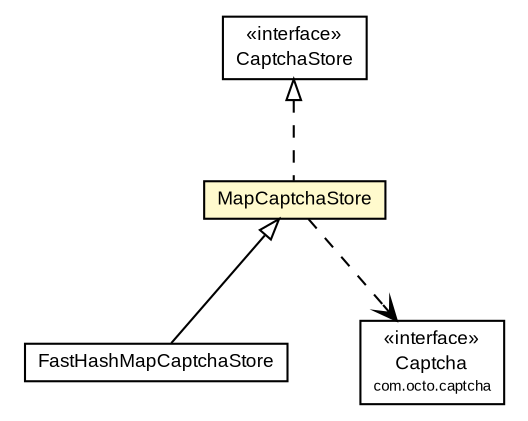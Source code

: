 #!/usr/local/bin/dot
#
# Class diagram 
# Generated by UmlGraph version 4.6 (http://www.spinellis.gr/sw/umlgraph)
#

digraph G {
	edge [fontname="arial",fontsize=10,labelfontname="arial",labelfontsize=10];
	node [fontname="arial",fontsize=10,shape=plaintext];
	// com.octo.captcha.service.captchastore.MapCaptchaStore
	c18723 [label=<<table border="0" cellborder="1" cellspacing="0" cellpadding="2" port="p" bgcolor="lemonChiffon" href="./MapCaptchaStore.html">
		<tr><td><table border="0" cellspacing="0" cellpadding="1">
			<tr><td> MapCaptchaStore </td></tr>
		</table></td></tr>
		</table>>, fontname="arial", fontcolor="black", fontsize=9.0];
	// com.octo.captcha.service.captchastore.FastHashMapCaptchaStore
	c18724 [label=<<table border="0" cellborder="1" cellspacing="0" cellpadding="2" port="p" href="./FastHashMapCaptchaStore.html">
		<tr><td><table border="0" cellspacing="0" cellpadding="1">
			<tr><td> FastHashMapCaptchaStore </td></tr>
		</table></td></tr>
		</table>>, fontname="arial", fontcolor="black", fontsize=9.0];
	//com.octo.captcha.service.captchastore.MapCaptchaStore implements com.octo.captcha.service.captchastore.CaptchaStore
	c18747:p -> c18723:p [dir=back,arrowtail=empty,style=dashed];
	//com.octo.captcha.service.captchastore.FastHashMapCaptchaStore extends com.octo.captcha.service.captchastore.MapCaptchaStore
	c18723:p -> c18724:p [dir=back,arrowtail=empty];
	// com.octo.captcha.service.captchastore.MapCaptchaStore DEPEND com.octo.captcha.Captcha
	c18723:p -> c18748:p [taillabel="", label="", headlabel="", fontname="arial", fontcolor="black", fontsize=10.0, color="black", arrowhead=open, style=dashed];
	// com.octo.captcha.Captcha
	c18748 [label=<<table border="0" cellborder="1" cellspacing="0" cellpadding="2" port="p" href="http://java.sun.com/j2se/1.4.2/docs/api/com/octo/captcha/Captcha.html">
		<tr><td><table border="0" cellspacing="0" cellpadding="1">
			<tr><td> &laquo;interface&raquo; </td></tr>
			<tr><td> Captcha </td></tr>
			<tr><td><font point-size="7.0"> com.octo.captcha </font></td></tr>
		</table></td></tr>
		</table>>, fontname="arial", fontcolor="black", fontsize=9.0];
	// com.octo.captcha.service.captchastore.CaptchaStore
	c18747 [label=<<table border="0" cellborder="1" cellspacing="0" cellpadding="2" port="p" href="http://java.sun.com/j2se/1.4.2/docs/api/com/octo/captcha/service/captchastore/CaptchaStore.html">
		<tr><td><table border="0" cellspacing="0" cellpadding="1">
			<tr><td> &laquo;interface&raquo; </td></tr>
			<tr><td> CaptchaStore </td></tr>
		</table></td></tr>
		</table>>, fontname="arial", fontcolor="black", fontsize=9.0];
}

